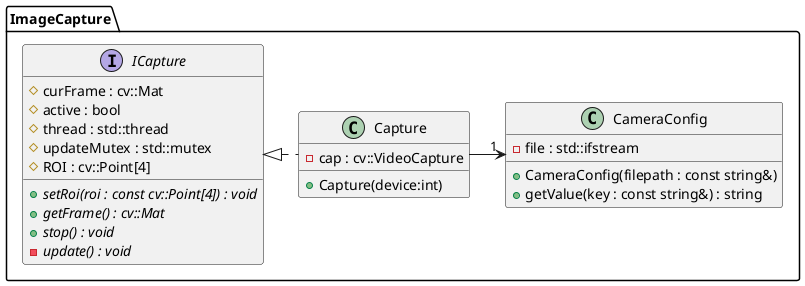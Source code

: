 @startuml

package ImageCapture
{
    interface ICapture
    {
        # curFrame : cv::Mat
        # active : bool
        # thread : std::thread
        # updateMutex : std::mutex
        # ROI : cv::Point[4]
        + //setRoi(roi : const cv::Point[4]) : void//
        + //getFrame() : cv::Mat//
        + //stop() : void//
        - //update() : void//
    }

    class Capture
    {
        - cap : cv::VideoCapture
        + Capture(device:int)
    }

    class CameraConfig
    {
        - file : std::ifstream
        + CameraConfig(filepath : const string&)
        + getValue(key : const string&) : string
    }
}

ICapture <|. Capture
Capture -> "1" CameraConfig

@enduml